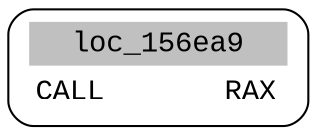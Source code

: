 digraph asm_graph {
1941 [
shape="Mrecord" fontname="Courier New"label =<<table border="0" cellborder="0" cellpadding="3"><tr><td align="center" colspan="2" bgcolor="grey">loc_156ea9</td></tr><tr><td align="left">CALL       RAX</td></tr></table>> ];
}